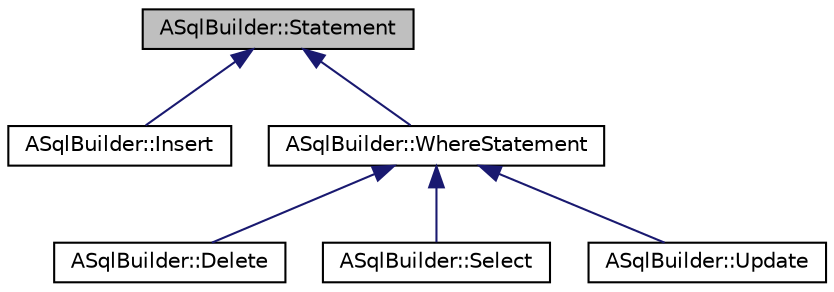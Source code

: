 digraph "ASqlBuilder::Statement"
{
 // LATEX_PDF_SIZE
  edge [fontname="Helvetica",fontsize="10",labelfontname="Helvetica",labelfontsize="10"];
  node [fontname="Helvetica",fontsize="10",shape=record];
  Node1 [label="ASqlBuilder::Statement",height=0.2,width=0.4,color="black", fillcolor="grey75", style="filled", fontcolor="black",tooltip=" "];
  Node1 -> Node2 [dir="back",color="midnightblue",fontsize="10",style="solid",fontname="Helvetica"];
  Node2 [label="ASqlBuilder::Insert",height=0.2,width=0.4,color="black", fillcolor="white", style="filled",URL="$classASqlBuilder_1_1Insert.html",tooltip=" "];
  Node1 -> Node3 [dir="back",color="midnightblue",fontsize="10",style="solid",fontname="Helvetica"];
  Node3 [label="ASqlBuilder::WhereStatement",height=0.2,width=0.4,color="black", fillcolor="white", style="filled",URL="$classASqlBuilder_1_1WhereStatement.html",tooltip=" "];
  Node3 -> Node4 [dir="back",color="midnightblue",fontsize="10",style="solid",fontname="Helvetica"];
  Node4 [label="ASqlBuilder::Delete",height=0.2,width=0.4,color="black", fillcolor="white", style="filled",URL="$classASqlBuilder_1_1Delete.html",tooltip=" "];
  Node3 -> Node5 [dir="back",color="midnightblue",fontsize="10",style="solid",fontname="Helvetica"];
  Node5 [label="ASqlBuilder::Select",height=0.2,width=0.4,color="black", fillcolor="white", style="filled",URL="$classASqlBuilder_1_1Select.html",tooltip=" "];
  Node3 -> Node6 [dir="back",color="midnightblue",fontsize="10",style="solid",fontname="Helvetica"];
  Node6 [label="ASqlBuilder::Update",height=0.2,width=0.4,color="black", fillcolor="white", style="filled",URL="$classASqlBuilder_1_1Update.html",tooltip=" "];
}
